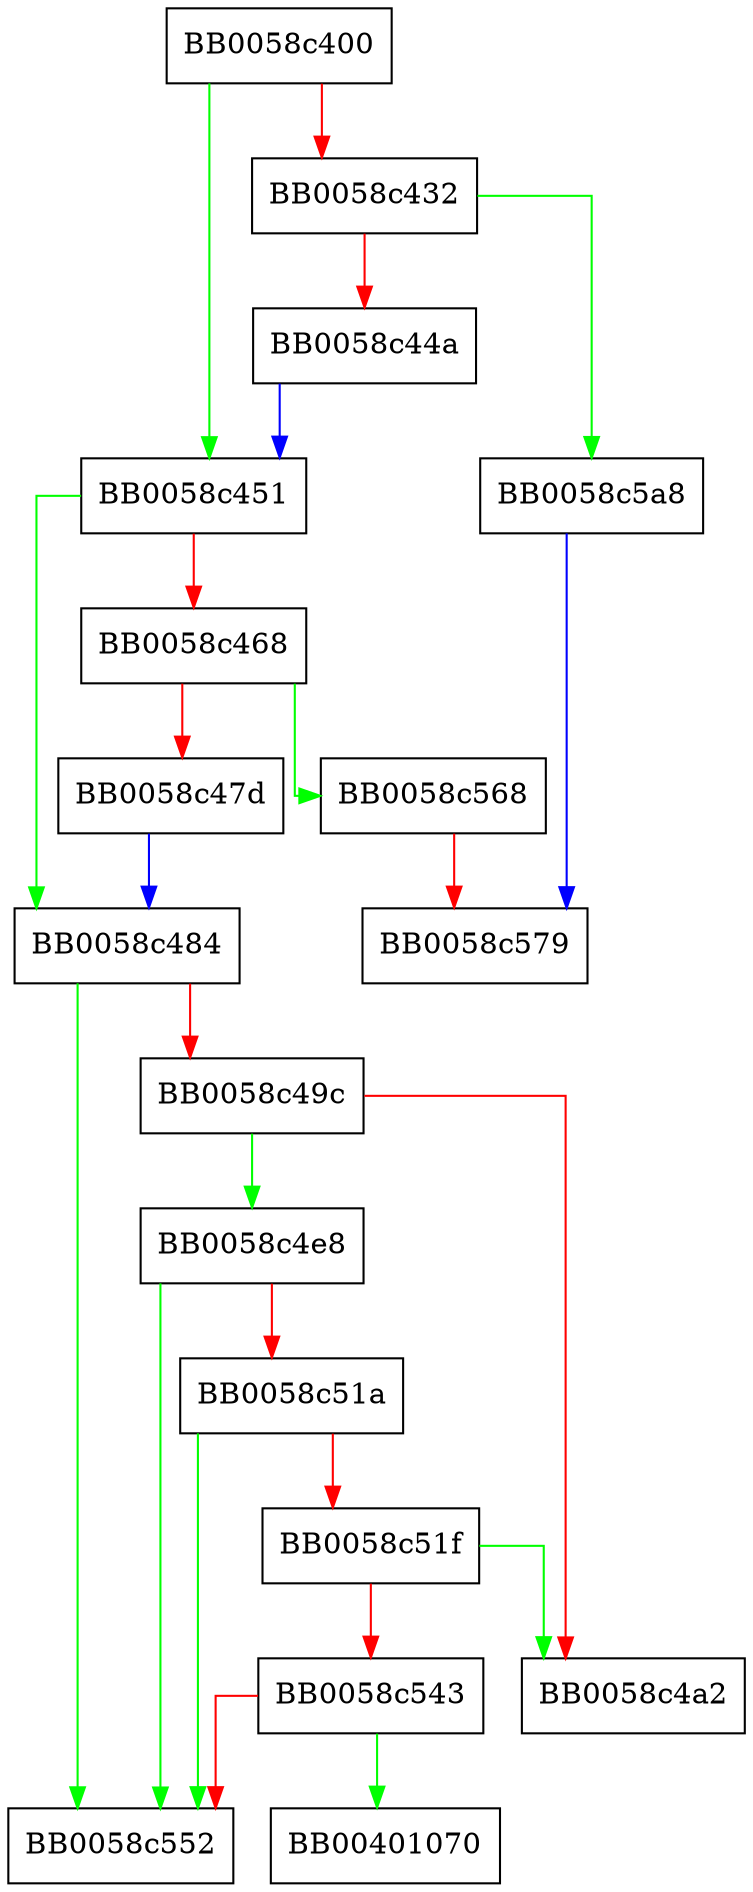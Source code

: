 digraph ossl_ec_group_set_params {
  node [shape="box"];
  graph [splines=ortho];
  BB0058c400 -> BB0058c451 [color="green"];
  BB0058c400 -> BB0058c432 [color="red"];
  BB0058c432 -> BB0058c5a8 [color="green"];
  BB0058c432 -> BB0058c44a [color="red"];
  BB0058c44a -> BB0058c451 [color="blue"];
  BB0058c451 -> BB0058c484 [color="green"];
  BB0058c451 -> BB0058c468 [color="red"];
  BB0058c468 -> BB0058c568 [color="green"];
  BB0058c468 -> BB0058c47d [color="red"];
  BB0058c47d -> BB0058c484 [color="blue"];
  BB0058c484 -> BB0058c552 [color="green"];
  BB0058c484 -> BB0058c49c [color="red"];
  BB0058c49c -> BB0058c4e8 [color="green"];
  BB0058c49c -> BB0058c4a2 [color="red"];
  BB0058c4e8 -> BB0058c552 [color="green"];
  BB0058c4e8 -> BB0058c51a [color="red"];
  BB0058c51a -> BB0058c552 [color="green"];
  BB0058c51a -> BB0058c51f [color="red"];
  BB0058c51f -> BB0058c4a2 [color="green"];
  BB0058c51f -> BB0058c543 [color="red"];
  BB0058c543 -> BB00401070 [color="green"];
  BB0058c543 -> BB0058c552 [color="red"];
  BB0058c568 -> BB0058c579 [color="red"];
  BB0058c5a8 -> BB0058c579 [color="blue"];
}